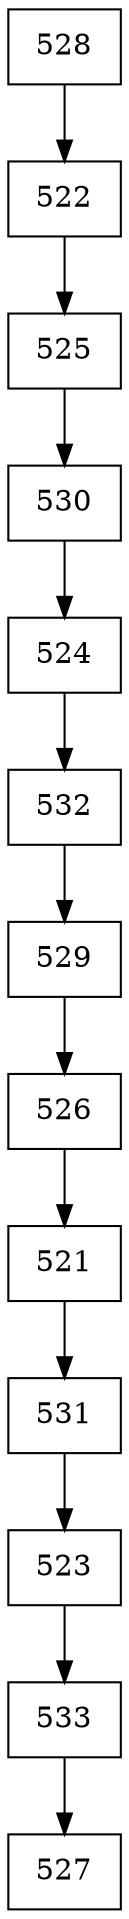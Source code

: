 digraph G {
  node [shape=record];
  node0 [label="{528}"];
  node0 -> node1;
  node1 [label="{522}"];
  node1 -> node2;
  node2 [label="{525}"];
  node2 -> node3;
  node3 [label="{530}"];
  node3 -> node4;
  node4 [label="{524}"];
  node4 -> node5;
  node5 [label="{532}"];
  node5 -> node6;
  node6 [label="{529}"];
  node6 -> node7;
  node7 [label="{526}"];
  node7 -> node8;
  node8 [label="{521}"];
  node8 -> node9;
  node9 [label="{531}"];
  node9 -> node10;
  node10 [label="{523}"];
  node10 -> node11;
  node11 [label="{533}"];
  node11 -> node12;
  node12 [label="{527}"];
}
